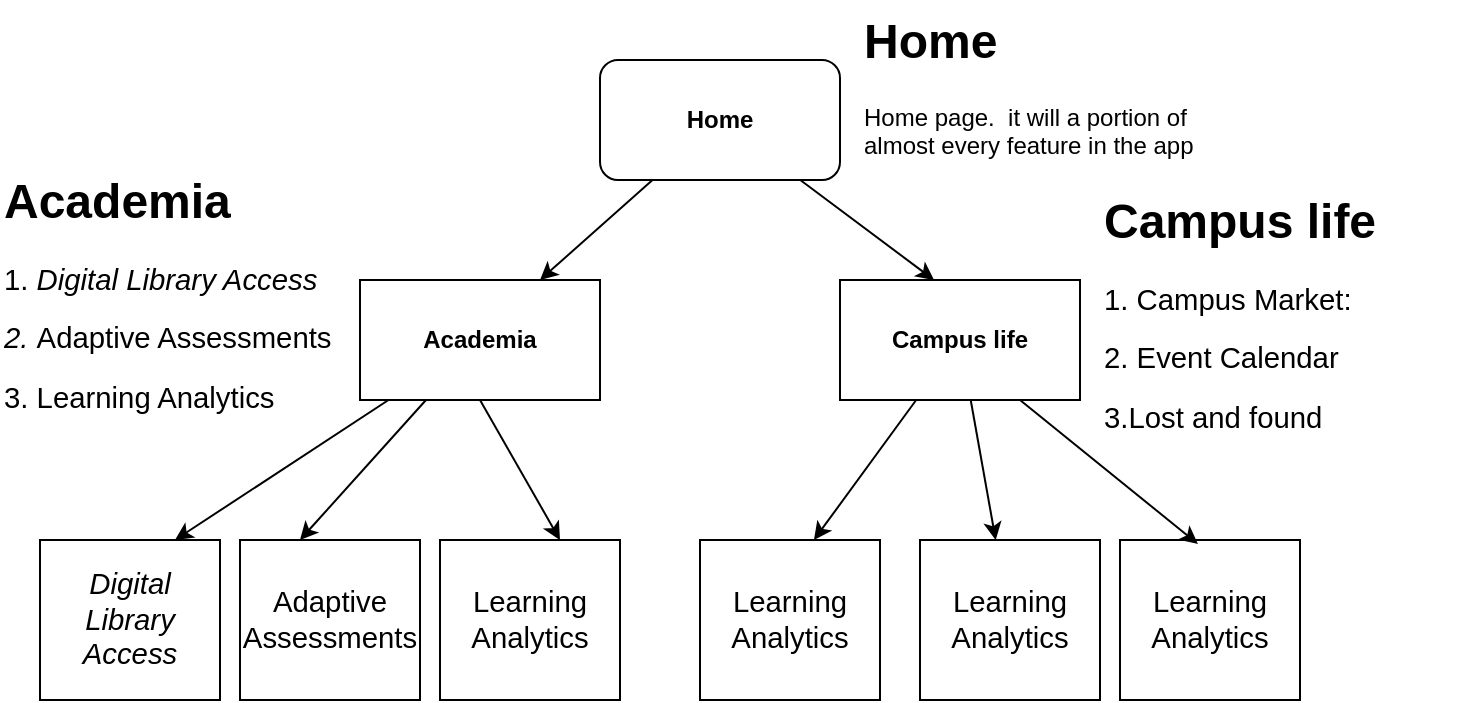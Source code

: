 <mxfile version="26.0.1">
  <diagram name="Page-1" id="t2Agn3zVJbbcYLE0rASg">
    <mxGraphModel dx="872" dy="439" grid="1" gridSize="10" guides="1" tooltips="1" connect="1" arrows="1" fold="1" page="1" pageScale="1" pageWidth="850" pageHeight="1100" math="0" shadow="0">
      <root>
        <mxCell id="0" />
        <mxCell id="1" parent="0" />
        <mxCell id="FUpWUue3s9DD8rc0HmMt-10" style="edgeStyle=none;rounded=0;orthogonalLoop=1;jettySize=auto;html=1;entryX=0.75;entryY=0;entryDx=0;entryDy=0;" edge="1" parent="1" source="FUpWUue3s9DD8rc0HmMt-1" target="FUpWUue3s9DD8rc0HmMt-3">
          <mxGeometry relative="1" as="geometry" />
        </mxCell>
        <mxCell id="FUpWUue3s9DD8rc0HmMt-1" value="&lt;b&gt;Home&lt;/b&gt;" style="rounded=1;whiteSpace=wrap;html=1;" vertex="1" parent="1">
          <mxGeometry x="350" y="40" width="120" height="60" as="geometry" />
        </mxCell>
        <mxCell id="FUpWUue3s9DD8rc0HmMt-2" value="&lt;h1 style=&quot;margin-top: 0px;&quot;&gt;Home&lt;/h1&gt;&lt;p&gt;&lt;span style=&quot;text-align: center;&quot;&gt;Home page.&amp;nbsp; it will a portion of almost every feature in the app&lt;/span&gt;&lt;/p&gt;" style="text;html=1;whiteSpace=wrap;overflow=hidden;rounded=0;" vertex="1" parent="1">
          <mxGeometry x="480" y="10" width="170" height="90" as="geometry" />
        </mxCell>
        <mxCell id="FUpWUue3s9DD8rc0HmMt-3" value="&lt;b&gt;Academia&lt;/b&gt;" style="rounded=0;whiteSpace=wrap;html=1;" vertex="1" parent="1">
          <mxGeometry x="230" y="150" width="120" height="60" as="geometry" />
        </mxCell>
        <mxCell id="FUpWUue3s9DD8rc0HmMt-4" value="&lt;b&gt;Campus life&lt;/b&gt;" style="rounded=0;whiteSpace=wrap;html=1;" vertex="1" parent="1">
          <mxGeometry x="470" y="150" width="120" height="60" as="geometry" />
        </mxCell>
        <mxCell id="FUpWUue3s9DD8rc0HmMt-11" value="" style="endArrow=classic;html=1;rounded=0;entryX=0.392;entryY=0;entryDx=0;entryDy=0;entryPerimeter=0;" edge="1" parent="1" source="FUpWUue3s9DD8rc0HmMt-1" target="FUpWUue3s9DD8rc0HmMt-4">
          <mxGeometry width="50" height="50" relative="1" as="geometry">
            <mxPoint x="400" y="150" as="sourcePoint" />
            <mxPoint x="450" y="100" as="targetPoint" />
          </mxGeometry>
        </mxCell>
        <mxCell id="FUpWUue3s9DD8rc0HmMt-12" value="&lt;h1 style=&quot;margin-top: 0px;&quot;&gt;Academia&lt;/h1&gt;&lt;p&gt;&lt;font face=&quot;Arial, sans-serif&quot;&gt;&lt;span style=&quot;font-size: 14.667px; white-space-collapse: preserve;&quot;&gt;1. &lt;/span&gt;&lt;/font&gt;&lt;span style=&quot;background-color: transparent; font-family: Arial, sans-serif; font-size: 11pt; font-style: italic; white-space-collapse: preserve; color: light-dark(rgb(0, 0, 0), rgb(255, 255, 255));&quot;&gt;Digital Library Access&lt;/span&gt;&lt;/p&gt;&lt;p&gt;&lt;span style=&quot;background-color: transparent; font-family: Arial, sans-serif; font-size: 11pt; font-style: italic; white-space-collapse: preserve; color: light-dark(rgb(0, 0, 0), rgb(255, 255, 255));&quot;&gt;2. &lt;/span&gt;&lt;span style=&quot;background-color: transparent; font-family: Arial, sans-serif; font-size: 11pt; white-space-collapse: preserve; color: light-dark(rgb(0, 0, 0), rgb(255, 255, 255));&quot;&gt;Adaptive Assessments&lt;/span&gt;&lt;/p&gt;&lt;p&gt;&lt;span style=&quot;background-color: transparent; font-family: Arial, sans-serif; font-size: 11pt; white-space-collapse: preserve; color: light-dark(rgb(0, 0, 0), rgb(255, 255, 255));&quot;&gt;3. &lt;/span&gt;&lt;span style=&quot;background-color: transparent; color: light-dark(rgb(0, 0, 0), rgb(255, 255, 255)); white-space-collapse: preserve; font-size: 11pt; font-family: Arial, sans-serif; font-variant-numeric: normal; font-variant-east-asian: normal; font-variant-alternates: normal; font-variant-position: normal; font-variant-emoji: normal; vertical-align: baseline;&quot;&gt;Learning Analytics&lt;/span&gt;&lt;/p&gt;" style="text;html=1;whiteSpace=wrap;overflow=hidden;rounded=0;" vertex="1" parent="1">
          <mxGeometry x="50" y="90" width="180" height="140" as="geometry" />
        </mxCell>
        <mxCell id="FUpWUue3s9DD8rc0HmMt-13" value="&lt;h1 style=&quot;margin-top: 0px;&quot;&gt;Campus life&lt;/h1&gt;&lt;p&gt;&lt;font face=&quot;Arial, sans-serif&quot;&gt;&lt;span style=&quot;font-size: 14.667px; white-space-collapse: preserve;&quot;&gt;1. &lt;/span&gt;&lt;/font&gt;&lt;span style=&quot;background-color: transparent; font-family: Arial, sans-serif; font-size: 11pt; white-space-collapse: preserve; color: light-dark(rgb(0, 0, 0), rgb(255, 255, 255));&quot;&gt;Campus Market:&lt;/span&gt;&lt;/p&gt;&lt;p&gt;&lt;span style=&quot;background-color: transparent; font-family: Arial, sans-serif; font-size: 11pt; white-space-collapse: preserve; color: light-dark(rgb(0, 0, 0), rgb(255, 255, 255));&quot;&gt;2. &lt;/span&gt;&lt;span style=&quot;background-color: transparent; font-family: Arial, sans-serif; font-size: 11pt; white-space-collapse: preserve; color: light-dark(rgb(0, 0, 0), rgb(255, 255, 255));&quot;&gt;Event Calendar&lt;/span&gt;&lt;/p&gt;&lt;p&gt;&lt;span style=&quot;background-color: transparent; font-family: Arial, sans-serif; font-size: 11pt; white-space-collapse: preserve; color: light-dark(rgb(0, 0, 0), rgb(255, 255, 255));&quot;&gt;3.&lt;/span&gt;&lt;span style=&quot;background-color: transparent; font-family: Arial, sans-serif; font-size: 11pt; white-space-collapse: preserve; color: light-dark(rgb(0, 0, 0), rgb(255, 255, 255));&quot;&gt;Lost and found&lt;/span&gt;&lt;/p&gt;" style="text;html=1;whiteSpace=wrap;overflow=hidden;rounded=0;" vertex="1" parent="1">
          <mxGeometry x="600" y="100" width="180" height="140" as="geometry" />
        </mxCell>
        <mxCell id="FUpWUue3s9DD8rc0HmMt-16" value="&lt;span style=&quot;font-family: Arial, sans-serif; font-size: 14.667px; text-align: left; white-space-collapse: preserve;&quot;&gt;Adaptive Assessments&lt;/span&gt;" style="rounded=0;whiteSpace=wrap;html=1;" vertex="1" parent="1">
          <mxGeometry x="170" y="280" width="90" height="80" as="geometry" />
        </mxCell>
        <mxCell id="FUpWUue3s9DD8rc0HmMt-18" value="&lt;span style=&quot;font-family: Arial, sans-serif; font-size: 14.667px; text-align: left; white-space-collapse: preserve;&quot;&gt;Learning Analytics&lt;/span&gt;" style="rounded=0;whiteSpace=wrap;html=1;" vertex="1" parent="1">
          <mxGeometry x="270" y="280" width="90" height="80" as="geometry" />
        </mxCell>
        <mxCell id="FUpWUue3s9DD8rc0HmMt-19" value="&lt;span style=&quot;font-family: Arial, sans-serif; font-size: 14.667px; font-style: italic; text-align: left; white-space-collapse: preserve;&quot;&gt;Digital Library Access&lt;/span&gt;" style="rounded=0;whiteSpace=wrap;html=1;" vertex="1" parent="1">
          <mxGeometry x="70" y="280" width="90" height="80" as="geometry" />
        </mxCell>
        <mxCell id="FUpWUue3s9DD8rc0HmMt-20" value="" style="endArrow=classic;html=1;rounded=0;entryX=0.75;entryY=0;entryDx=0;entryDy=0;" edge="1" parent="1" source="FUpWUue3s9DD8rc0HmMt-3" target="FUpWUue3s9DD8rc0HmMt-19">
          <mxGeometry width="50" height="50" relative="1" as="geometry">
            <mxPoint x="115" y="280" as="sourcePoint" />
            <mxPoint x="165" y="230" as="targetPoint" />
          </mxGeometry>
        </mxCell>
        <mxCell id="FUpWUue3s9DD8rc0HmMt-21" value="" style="endArrow=classic;html=1;rounded=0;entryX=0.75;entryY=0;entryDx=0;entryDy=0;exitX=0.5;exitY=1;exitDx=0;exitDy=0;" edge="1" parent="1" source="FUpWUue3s9DD8rc0HmMt-3">
          <mxGeometry width="50" height="50" relative="1" as="geometry">
            <mxPoint x="310" y="220" as="sourcePoint" />
            <mxPoint x="330" y="280" as="targetPoint" />
          </mxGeometry>
        </mxCell>
        <mxCell id="FUpWUue3s9DD8rc0HmMt-22" value="" style="endArrow=classic;html=1;rounded=0;entryX=0.75;entryY=0;entryDx=0;entryDy=0;" edge="1" parent="1" source="FUpWUue3s9DD8rc0HmMt-3">
          <mxGeometry width="50" height="50" relative="1" as="geometry">
            <mxPoint x="312" y="207" as="sourcePoint" />
            <mxPoint x="200" y="280" as="targetPoint" />
          </mxGeometry>
        </mxCell>
        <mxCell id="FUpWUue3s9DD8rc0HmMt-24" value="&lt;span style=&quot;font-family: Arial, sans-serif; font-size: 14.667px; text-align: left; white-space-collapse: preserve;&quot;&gt;Learning Analytics&lt;/span&gt;" style="rounded=0;whiteSpace=wrap;html=1;" vertex="1" parent="1">
          <mxGeometry x="400" y="280" width="90" height="80" as="geometry" />
        </mxCell>
        <mxCell id="FUpWUue3s9DD8rc0HmMt-25" value="&lt;span style=&quot;font-family: Arial, sans-serif; font-size: 14.667px; text-align: left; white-space-collapse: preserve;&quot;&gt;Learning Analytics&lt;/span&gt;" style="rounded=0;whiteSpace=wrap;html=1;" vertex="1" parent="1">
          <mxGeometry x="510" y="280" width="90" height="80" as="geometry" />
        </mxCell>
        <mxCell id="FUpWUue3s9DD8rc0HmMt-26" value="&lt;span style=&quot;font-family: Arial, sans-serif; font-size: 14.667px; text-align: left; white-space-collapse: preserve;&quot;&gt;Learning Analytics&lt;/span&gt;" style="rounded=0;whiteSpace=wrap;html=1;" vertex="1" parent="1">
          <mxGeometry x="610" y="280" width="90" height="80" as="geometry" />
        </mxCell>
        <mxCell id="FUpWUue3s9DD8rc0HmMt-28" value="" style="endArrow=classic;html=1;rounded=0;entryX=0.633;entryY=0;entryDx=0;entryDy=0;entryPerimeter=0;" edge="1" parent="1" source="FUpWUue3s9DD8rc0HmMt-4" target="FUpWUue3s9DD8rc0HmMt-24">
          <mxGeometry width="50" height="50" relative="1" as="geometry">
            <mxPoint x="405" y="200" as="sourcePoint" />
            <mxPoint x="445" y="270" as="targetPoint" />
          </mxGeometry>
        </mxCell>
        <mxCell id="FUpWUue3s9DD8rc0HmMt-29" value="" style="endArrow=classic;html=1;rounded=0;" edge="1" parent="1" source="FUpWUue3s9DD8rc0HmMt-4" target="FUpWUue3s9DD8rc0HmMt-25">
          <mxGeometry width="50" height="50" relative="1" as="geometry">
            <mxPoint x="550" y="230" as="sourcePoint" />
            <mxPoint x="570" y="270" as="targetPoint" />
          </mxGeometry>
        </mxCell>
        <mxCell id="FUpWUue3s9DD8rc0HmMt-30" value="" style="endArrow=classic;html=1;rounded=0;entryX=0.433;entryY=0.025;entryDx=0;entryDy=0;exitX=0.75;exitY=1;exitDx=0;exitDy=0;entryPerimeter=0;" edge="1" parent="1" source="FUpWUue3s9DD8rc0HmMt-4" target="FUpWUue3s9DD8rc0HmMt-26">
          <mxGeometry width="50" height="50" relative="1" as="geometry">
            <mxPoint x="590" y="220" as="sourcePoint" />
            <mxPoint x="630" y="290" as="targetPoint" />
          </mxGeometry>
        </mxCell>
      </root>
    </mxGraphModel>
  </diagram>
</mxfile>
